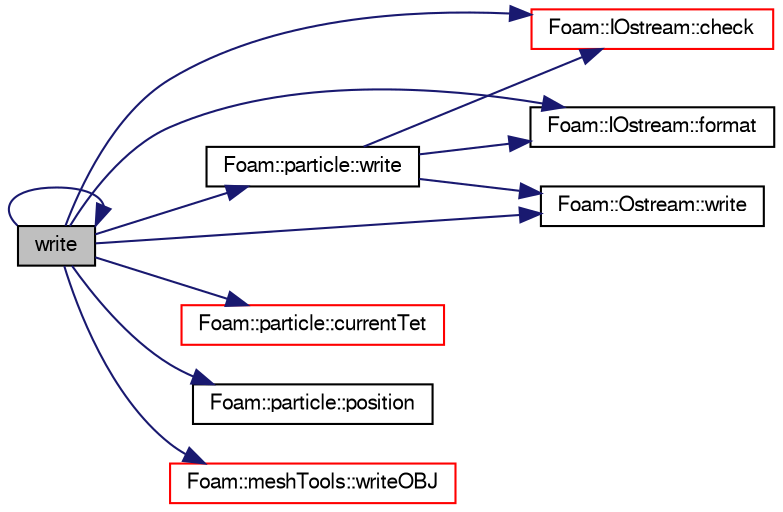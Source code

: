 digraph "write"
{
  bgcolor="transparent";
  edge [fontname="FreeSans",fontsize="10",labelfontname="FreeSans",labelfontsize="10"];
  node [fontname="FreeSans",fontsize="10",shape=record];
  rankdir="LR";
  Node1820 [label="write",height=0.2,width=0.4,color="black", fillcolor="grey75", style="filled", fontcolor="black"];
  Node1820 -> Node1821 [color="midnightblue",fontsize="10",style="solid",fontname="FreeSans"];
  Node1821 [label="Foam::IOstream::check",height=0.2,width=0.4,color="red",URL="$a26226.html#a367eb3425fc4e8270e2aa961df8ac8a5",tooltip="Check IOstream status for given operation. "];
  Node1820 -> Node1870 [color="midnightblue",fontsize="10",style="solid",fontname="FreeSans"];
  Node1870 [label="Foam::particle::currentTet",height=0.2,width=0.4,color="red",URL="$a23586.html#a92dfe2573db5f1757b382eb60ee35c4e",tooltip="Return the geometry of the current tet that the. "];
  Node1820 -> Node1893 [color="midnightblue",fontsize="10",style="solid",fontname="FreeSans"];
  Node1893 [label="Foam::IOstream::format",height=0.2,width=0.4,color="black",URL="$a26226.html#a33bbef3587114a06f7bdc0b91ba57ed9",tooltip="Return current stream format. "];
  Node1820 -> Node1894 [color="midnightblue",fontsize="10",style="solid",fontname="FreeSans"];
  Node1894 [label="Foam::particle::position",height=0.2,width=0.4,color="black",URL="$a23586.html#aec20ad6ba1a80369ac11240fe4b9360e",tooltip="Return current particle position. "];
  Node1820 -> Node1895 [color="midnightblue",fontsize="10",style="solid",fontname="FreeSans"];
  Node1895 [label="Foam::Ostream::write",height=0.2,width=0.4,color="black",URL="$a26238.html#a81a19ad9e4098b4701cc8bab9a59d78b",tooltip="Write next token to stream. "];
  Node1820 -> Node1820 [color="midnightblue",fontsize="10",style="solid",fontname="FreeSans"];
  Node1820 -> Node1896 [color="midnightblue",fontsize="10",style="solid",fontname="FreeSans"];
  Node1896 [label="Foam::particle::write",height=0.2,width=0.4,color="black",URL="$a23586.html#a60fb078e782ce6c02487ba12055d8f16",tooltip="Write the particle data. "];
  Node1896 -> Node1821 [color="midnightblue",fontsize="10",style="solid",fontname="FreeSans"];
  Node1896 -> Node1893 [color="midnightblue",fontsize="10",style="solid",fontname="FreeSans"];
  Node1896 -> Node1895 [color="midnightblue",fontsize="10",style="solid",fontname="FreeSans"];
  Node1820 -> Node1897 [color="midnightblue",fontsize="10",style="solid",fontname="FreeSans"];
  Node1897 [label="Foam::meshTools::writeOBJ",height=0.2,width=0.4,color="red",URL="$a21153.html#afd76c6ccc8ee4a5957f0232218167c17",tooltip="Write obj representation of point. "];
}
